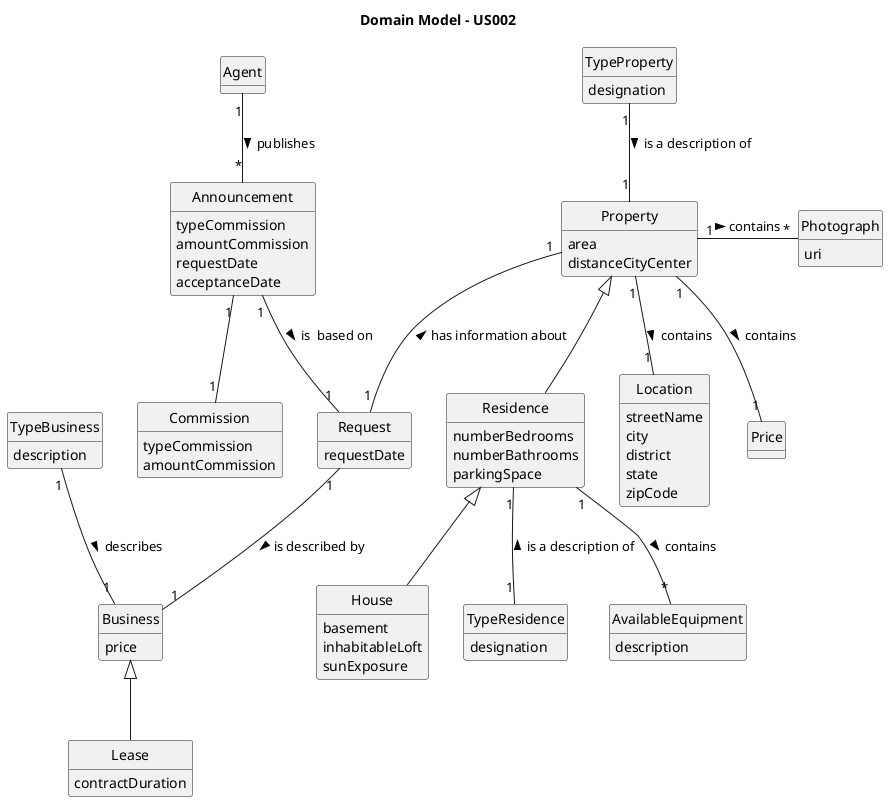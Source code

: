 @startuml
skinparam monochrome true
skinparam packageStyle rectangle
skinparam shadowing false

'left to right direction

skinparam classAttributeIconSize 0

hide circle
hide methods

title Domain Model - US002


class Announcement {
 typeCommission
 amountCommission
}
 class Announcement {
requestDate
acceptanceDate
 }
class Commission {
typeCommission
amountCommission
}

class Property{
 area
 distanceCityCenter
}

class Residence{
 numberBedrooms
 numberBathrooms
 parkingSpace
}
class House{
 basement
 inhabitableLoft
 sunExposure
}
class TypeProperty{
designation
}
class TypeResidence{
designation
}
class Photograph{
uri
}
class Location{
streetName
city
district
state
zipCode
}
class Business{
price
}
class Lease{
contractDuration
}
class Agent {
}
class AvailableEquipment{
description
}
class Request{
requestDate
}
class TypeBusiness{
description
}

Agent "1" -- "*" Announcement: publishes >
TypeProperty "1" -- "1" Property: is a description of >
Residence -up-|> Property
TypeResidence "1" -up- "1" Residence: is a description of >
House -up-|> Residence
Property "1" - "*" Photograph: contains >
Property "1"--"1" Location: contains >
Property "1" -- "1" Price: contains >
Business <|-- Lease
Residence "1" -- "*"AvailableEquipment: contains >
Announcement "1" -- "1" Commission
Property "1" -- "1" Request : < has information about
Request "1" -- "1" Business: is described by >
TypeBusiness "1" -- "1" Business : describes >
Announcement "1" -- "1" Request : is  based on >



@enduml